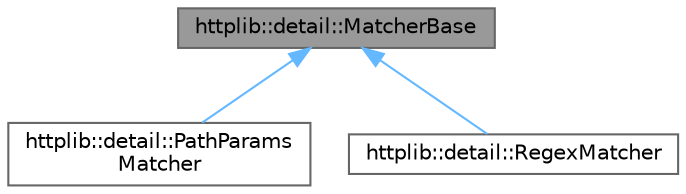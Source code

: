 digraph "httplib::detail::MatcherBase"
{
 // LATEX_PDF_SIZE
  bgcolor="transparent";
  edge [fontname=Helvetica,fontsize=10,labelfontname=Helvetica,labelfontsize=10];
  node [fontname=Helvetica,fontsize=10,shape=box,height=0.2,width=0.4];
  Node1 [id="Node000001",label="httplib::detail::MatcherBase",height=0.2,width=0.4,color="gray40", fillcolor="grey60", style="filled", fontcolor="black",tooltip=" "];
  Node1 -> Node2 [id="edge1_Node000001_Node000002",dir="back",color="steelblue1",style="solid",tooltip=" "];
  Node2 [id="Node000002",label="httplib::detail::PathParams\lMatcher",height=0.2,width=0.4,color="gray40", fillcolor="white", style="filled",URL="$classhttplib_1_1detail_1_1PathParamsMatcher.html",tooltip=" "];
  Node1 -> Node3 [id="edge2_Node000001_Node000003",dir="back",color="steelblue1",style="solid",tooltip=" "];
  Node3 [id="Node000003",label="httplib::detail::RegexMatcher",height=0.2,width=0.4,color="gray40", fillcolor="white", style="filled",URL="$classhttplib_1_1detail_1_1RegexMatcher.html",tooltip=" "];
}
